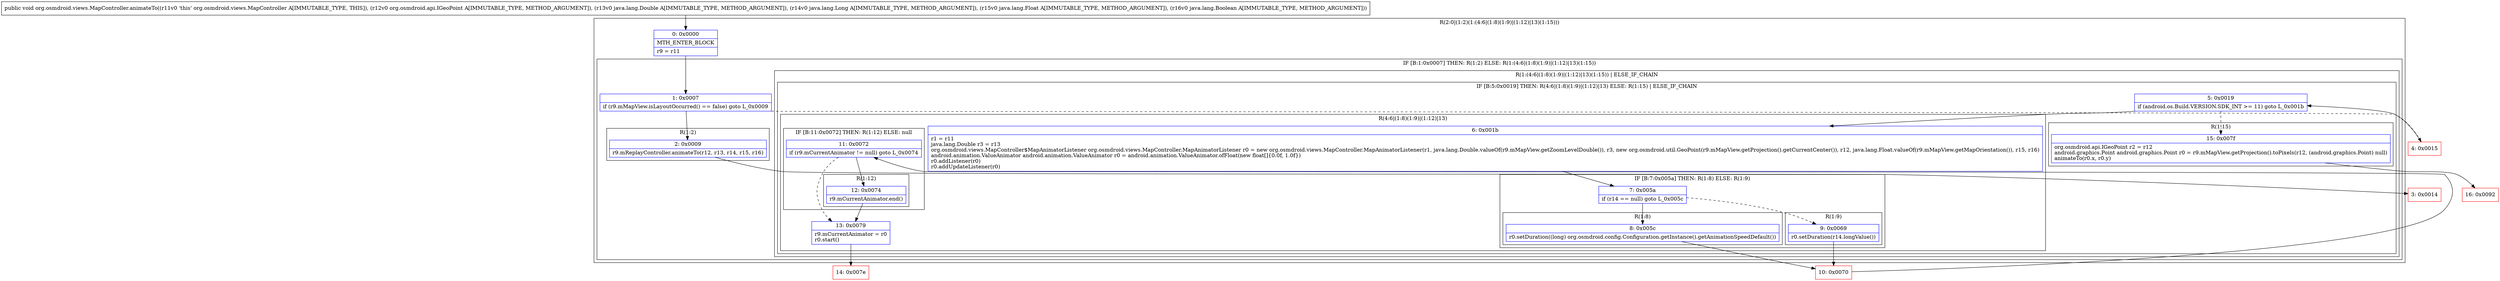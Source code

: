 digraph "CFG fororg.osmdroid.views.MapController.animateTo(Lorg\/osmdroid\/api\/IGeoPoint;Ljava\/lang\/Double;Ljava\/lang\/Long;Ljava\/lang\/Float;Ljava\/lang\/Boolean;)V" {
subgraph cluster_Region_639771340 {
label = "R(2:0|(1:2)(1:(4:6|(1:8)(1:9)|(1:12)|13)(1:15)))";
node [shape=record,color=blue];
Node_0 [shape=record,label="{0\:\ 0x0000|MTH_ENTER_BLOCK\l|r9 = r11\l}"];
subgraph cluster_IfRegion_167517505 {
label = "IF [B:1:0x0007] THEN: R(1:2) ELSE: R(1:(4:6|(1:8)(1:9)|(1:12)|13)(1:15))";
node [shape=record,color=blue];
Node_1 [shape=record,label="{1\:\ 0x0007|if (r9.mMapView.isLayoutOccurred() == false) goto L_0x0009\l}"];
subgraph cluster_Region_862142032 {
label = "R(1:2)";
node [shape=record,color=blue];
Node_2 [shape=record,label="{2\:\ 0x0009|r9.mReplayController.animateTo(r12, r13, r14, r15, r16)\l}"];
}
subgraph cluster_Region_1278293121 {
label = "R(1:(4:6|(1:8)(1:9)|(1:12)|13)(1:15)) | ELSE_IF_CHAIN\l";
node [shape=record,color=blue];
subgraph cluster_IfRegion_2075282313 {
label = "IF [B:5:0x0019] THEN: R(4:6|(1:8)(1:9)|(1:12)|13) ELSE: R(1:15) | ELSE_IF_CHAIN\l";
node [shape=record,color=blue];
Node_5 [shape=record,label="{5\:\ 0x0019|if (android.os.Build.VERSION.SDK_INT \>= 11) goto L_0x001b\l}"];
subgraph cluster_Region_8016089 {
label = "R(4:6|(1:8)(1:9)|(1:12)|13)";
node [shape=record,color=blue];
Node_6 [shape=record,label="{6\:\ 0x001b|r1 = r11\ljava.lang.Double r3 = r13\lorg.osmdroid.views.MapController$MapAnimatorListener org.osmdroid.views.MapController.MapAnimatorListener r0 = new org.osmdroid.views.MapController.MapAnimatorListener(r1, java.lang.Double.valueOf(r9.mMapView.getZoomLevelDouble()), r3, new org.osmdroid.util.GeoPoint(r9.mMapView.getProjection().getCurrentCenter()), r12, java.lang.Float.valueOf(r9.mMapView.getMapOrientation()), r15, r16)\landroid.animation.ValueAnimator android.animation.ValueAnimator r0 = android.animation.ValueAnimator.ofFloat(new float[]\{0.0f, 1.0f\})\lr0.addListener(r0)\lr0.addUpdateListener(r0)\l}"];
subgraph cluster_IfRegion_315447211 {
label = "IF [B:7:0x005a] THEN: R(1:8) ELSE: R(1:9)";
node [shape=record,color=blue];
Node_7 [shape=record,label="{7\:\ 0x005a|if (r14 == null) goto L_0x005c\l}"];
subgraph cluster_Region_437096456 {
label = "R(1:8)";
node [shape=record,color=blue];
Node_8 [shape=record,label="{8\:\ 0x005c|r0.setDuration((long) org.osmdroid.config.Configuration.getInstance().getAnimationSpeedDefault())\l}"];
}
subgraph cluster_Region_592526997 {
label = "R(1:9)";
node [shape=record,color=blue];
Node_9 [shape=record,label="{9\:\ 0x0069|r0.setDuration(r14.longValue())\l}"];
}
}
subgraph cluster_IfRegion_955673116 {
label = "IF [B:11:0x0072] THEN: R(1:12) ELSE: null";
node [shape=record,color=blue];
Node_11 [shape=record,label="{11\:\ 0x0072|if (r9.mCurrentAnimator != null) goto L_0x0074\l}"];
subgraph cluster_Region_2108081343 {
label = "R(1:12)";
node [shape=record,color=blue];
Node_12 [shape=record,label="{12\:\ 0x0074|r9.mCurrentAnimator.end()\l}"];
}
}
Node_13 [shape=record,label="{13\:\ 0x0079|r9.mCurrentAnimator = r0\lr0.start()\l}"];
}
subgraph cluster_Region_862216276 {
label = "R(1:15)";
node [shape=record,color=blue];
Node_15 [shape=record,label="{15\:\ 0x007f|org.osmdroid.api.IGeoPoint r2 = r12\landroid.graphics.Point android.graphics.Point r0 = r9.mMapView.getProjection().toPixels(r12, (android.graphics.Point) null)\lanimateTo(r0.x, r0.y)\l}"];
}
}
}
}
}
Node_3 [shape=record,color=red,label="{3\:\ 0x0014}"];
Node_4 [shape=record,color=red,label="{4\:\ 0x0015}"];
Node_10 [shape=record,color=red,label="{10\:\ 0x0070}"];
Node_14 [shape=record,color=red,label="{14\:\ 0x007e}"];
Node_16 [shape=record,color=red,label="{16\:\ 0x0092}"];
MethodNode[shape=record,label="{public void org.osmdroid.views.MapController.animateTo((r11v0 'this' org.osmdroid.views.MapController A[IMMUTABLE_TYPE, THIS]), (r12v0 org.osmdroid.api.IGeoPoint A[IMMUTABLE_TYPE, METHOD_ARGUMENT]), (r13v0 java.lang.Double A[IMMUTABLE_TYPE, METHOD_ARGUMENT]), (r14v0 java.lang.Long A[IMMUTABLE_TYPE, METHOD_ARGUMENT]), (r15v0 java.lang.Float A[IMMUTABLE_TYPE, METHOD_ARGUMENT]), (r16v0 java.lang.Boolean A[IMMUTABLE_TYPE, METHOD_ARGUMENT])) }"];
MethodNode -> Node_0;
Node_0 -> Node_1;
Node_1 -> Node_2;
Node_1 -> Node_4[style=dashed];
Node_2 -> Node_3;
Node_5 -> Node_6;
Node_5 -> Node_15[style=dashed];
Node_6 -> Node_7;
Node_7 -> Node_8;
Node_7 -> Node_9[style=dashed];
Node_8 -> Node_10;
Node_9 -> Node_10;
Node_11 -> Node_12;
Node_11 -> Node_13[style=dashed];
Node_12 -> Node_13;
Node_13 -> Node_14;
Node_15 -> Node_16;
Node_4 -> Node_5;
Node_10 -> Node_11;
}

